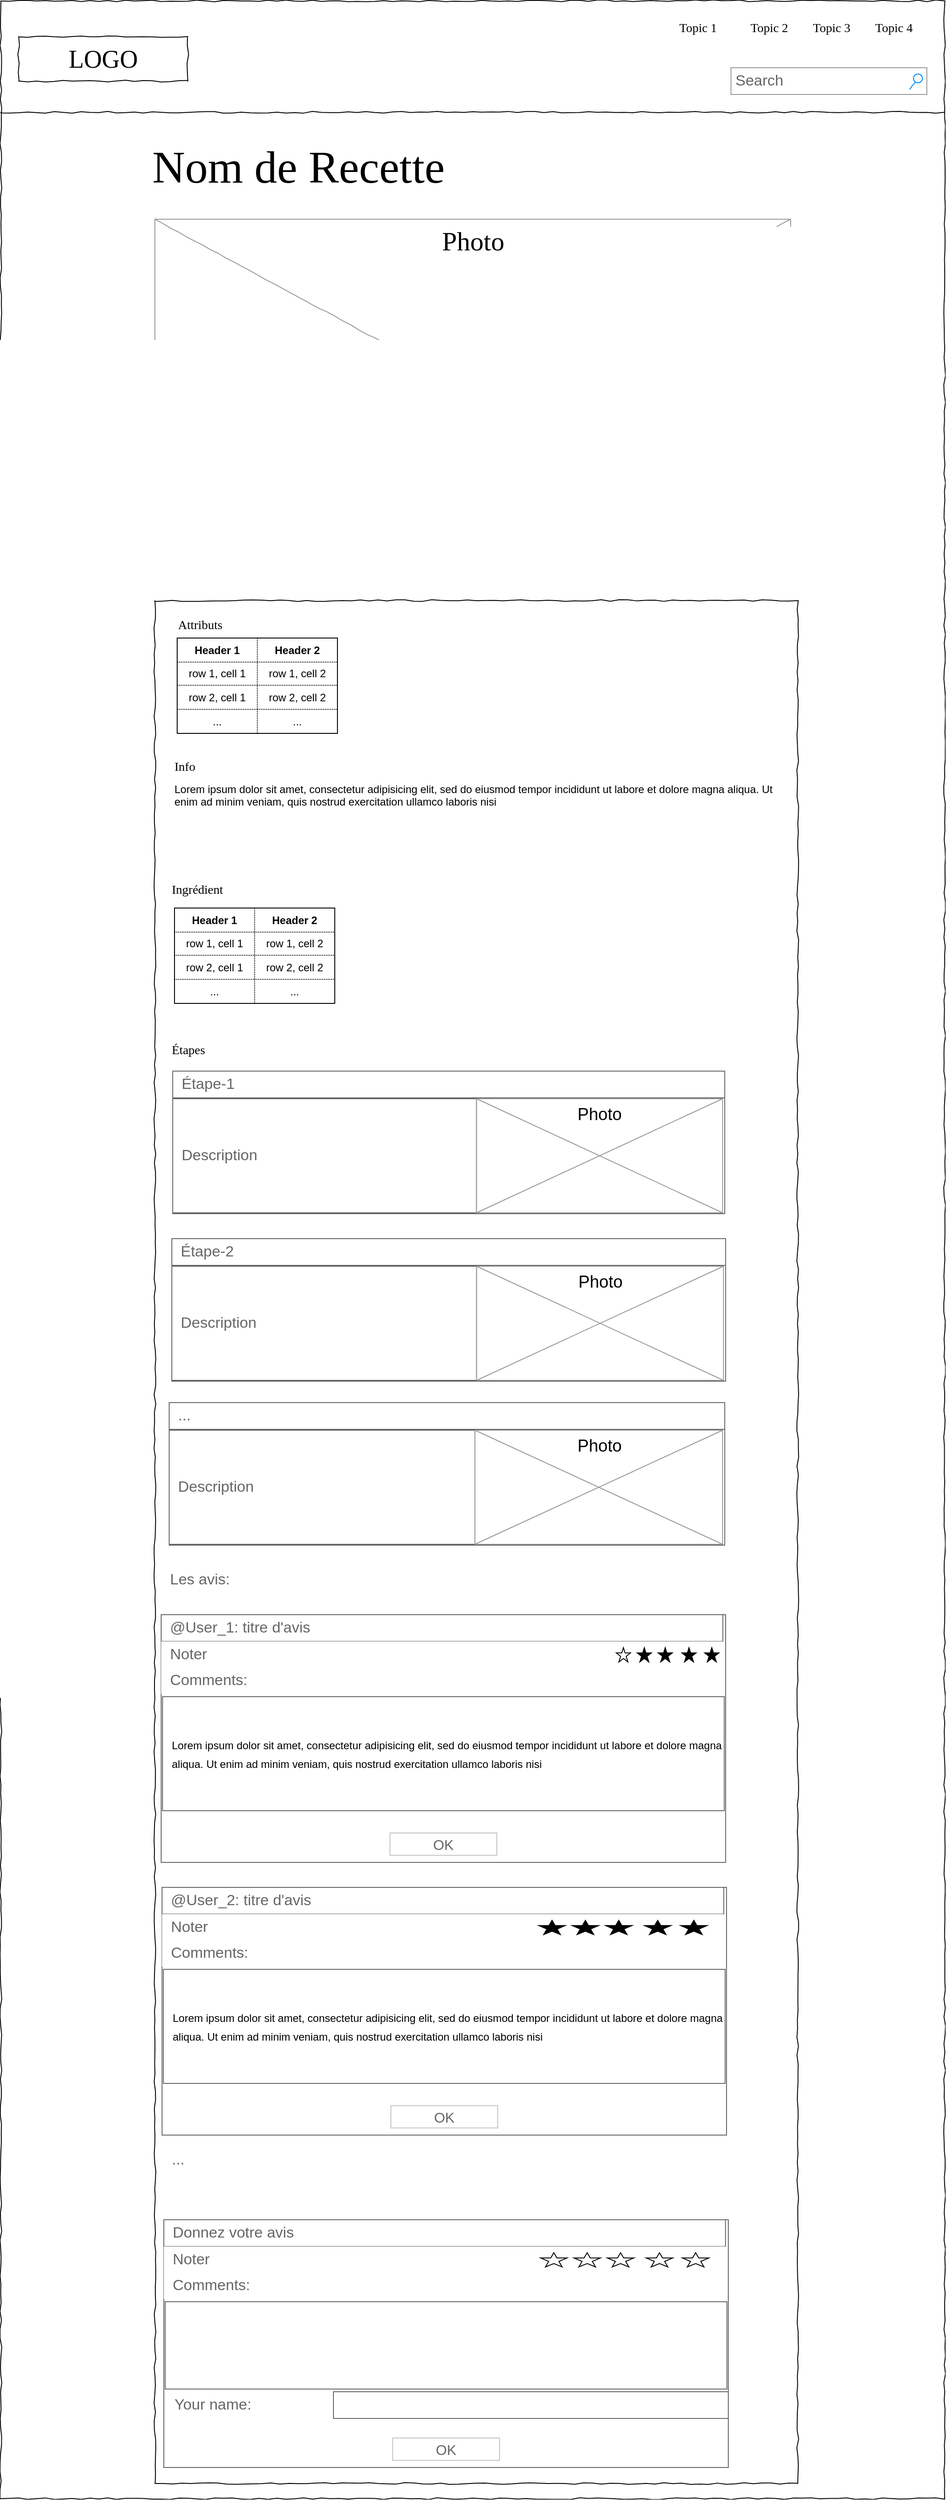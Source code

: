 <mxfile version="25.0.3">
  <diagram name="Page-1" id="03018318-947c-dd8e-b7a3-06fadd420f32">
    <mxGraphModel dx="984" dy="580" grid="0" gridSize="10" guides="1" tooltips="1" connect="1" arrows="1" fold="1" page="1" pageScale="1" pageWidth="1100" pageHeight="850" background="none" math="0" shadow="0">
      <root>
        <mxCell id="0" />
        <mxCell id="1" parent="0" />
        <mxCell id="677b7b8949515195-1" value="" style="whiteSpace=wrap;html=1;rounded=0;shadow=0;labelBackgroundColor=none;strokeColor=#000000;strokeWidth=1;fillColor=none;fontFamily=Verdana;fontSize=12;fontColor=#000000;align=center;comic=1;" parent="1" vertex="1">
          <mxGeometry x="20" y="20" width="1060" height="2803" as="geometry" />
        </mxCell>
        <mxCell id="677b7b8949515195-2" value="LOGO" style="whiteSpace=wrap;html=1;rounded=0;shadow=0;labelBackgroundColor=none;strokeWidth=1;fontFamily=Verdana;fontSize=28;align=center;comic=1;" parent="1" vertex="1">
          <mxGeometry x="40" y="60" width="190" height="50" as="geometry" />
        </mxCell>
        <mxCell id="677b7b8949515195-3" value="Search" style="strokeWidth=1;shadow=0;dashed=0;align=center;html=1;shape=mxgraph.mockup.forms.searchBox;strokeColor=#999999;mainText=;strokeColor2=#008cff;fontColor=#666666;fontSize=17;align=left;spacingLeft=3;rounded=0;labelBackgroundColor=none;comic=1;" parent="1" vertex="1">
          <mxGeometry x="840" y="95" width="220" height="30" as="geometry" />
        </mxCell>
        <mxCell id="677b7b8949515195-4" value="Topic 1" style="text;html=1;points=[];align=left;verticalAlign=top;spacingTop=-4;fontSize=14;fontFamily=Verdana" parent="1" vertex="1">
          <mxGeometry x="780" y="40" width="60" height="20" as="geometry" />
        </mxCell>
        <mxCell id="677b7b8949515195-5" value="Topic 2" style="text;html=1;points=[];align=left;verticalAlign=top;spacingTop=-4;fontSize=14;fontFamily=Verdana" parent="1" vertex="1">
          <mxGeometry x="860" y="40" width="60" height="20" as="geometry" />
        </mxCell>
        <mxCell id="677b7b8949515195-6" value="Topic 3" style="text;html=1;points=[];align=left;verticalAlign=top;spacingTop=-4;fontSize=14;fontFamily=Verdana" parent="1" vertex="1">
          <mxGeometry x="930" y="40" width="60" height="20" as="geometry" />
        </mxCell>
        <mxCell id="677b7b8949515195-7" value="Topic 4" style="text;html=1;points=[];align=left;verticalAlign=top;spacingTop=-4;fontSize=14;fontFamily=Verdana" parent="1" vertex="1">
          <mxGeometry x="1000" y="40" width="60" height="20" as="geometry" />
        </mxCell>
        <mxCell id="677b7b8949515195-9" value="" style="line;strokeWidth=1;html=1;rounded=0;shadow=0;labelBackgroundColor=none;fillColor=none;fontFamily=Verdana;fontSize=14;fontColor=#000000;align=center;comic=1;" parent="1" vertex="1">
          <mxGeometry x="20" y="140" width="1060" height="10" as="geometry" />
        </mxCell>
        <mxCell id="677b7b8949515195-16" value="&lt;font style=&quot;font-size: 30px;&quot;&gt;Photo&lt;/font&gt;" style="verticalLabelPosition=middle;shadow=0;dashed=0;align=center;html=1;verticalAlign=top;strokeWidth=1;shape=mxgraph.mockup.graphics.simpleIcon;strokeColor=#999999;rounded=0;labelBackgroundColor=none;fontFamily=Verdana;fontSize=14;fontColor=#000000;comic=1;labelPosition=center;" parent="1" vertex="1">
          <mxGeometry x="193" y="265" width="714" height="386" as="geometry" />
        </mxCell>
        <mxCell id="677b7b8949515195-25" value="" style="whiteSpace=wrap;html=1;rounded=0;shadow=0;labelBackgroundColor=none;strokeWidth=1;fillColor=none;fontFamily=Verdana;fontSize=12;align=center;comic=1;" parent="1" vertex="1">
          <mxGeometry x="193" y="693" width="722" height="2113" as="geometry" />
        </mxCell>
        <mxCell id="677b7b8949515195-35" value="&lt;font style=&quot;font-size: 51px;&quot;&gt;Nom de Recette&lt;/font&gt;" style="text;html=1;points=[];align=left;verticalAlign=top;spacingTop=-4;fontSize=14;fontFamily=Verdana" parent="1" vertex="1">
          <mxGeometry x="188" y="174" width="437" height="65" as="geometry" />
        </mxCell>
        <mxCell id="677b7b8949515195-44" value="Info" style="text;html=1;points=[];align=left;verticalAlign=top;spacingTop=-4;fontSize=14;fontFamily=Verdana" parent="1" vertex="1">
          <mxGeometry x="213" y="869" width="170" height="20" as="geometry" />
        </mxCell>
        <mxCell id="677b7b8949515195-49" value="Ingrédient" style="text;html=1;points=[];align=left;verticalAlign=top;spacingTop=-4;fontSize=14;fontFamily=Verdana" parent="1" vertex="1">
          <mxGeometry x="210" y="1007" width="170" height="20" as="geometry" />
        </mxCell>
        <mxCell id="ybjW3yUxhdg8aKXsPsMy-7" value="Lorem ipsum dolor sit amet, consectetur adipisicing elit, sed do eiusmod tempor incididunt ut labore et dolore magna aliqua. Ut enim ad minim veniam, quis nostrud exercitation ullamco laboris nisi" style="text;spacingTop=-5;whiteSpace=wrap;html=1;align=left;fontSize=12;fontFamily=Helvetica;fillColor=none;strokeColor=none;" vertex="1" parent="1">
          <mxGeometry x="213" y="896" width="678" height="78" as="geometry" />
        </mxCell>
        <mxCell id="ybjW3yUxhdg8aKXsPsMy-8" value="" style="shape=table;html=1;whiteSpace=wrap;startSize=0;container=1;collapsible=0;childLayout=tableLayout;strokeWidth=1;labelBorderColor=none;dashed=1;dashPattern=1 1;" vertex="1" parent="1">
          <mxGeometry x="215" y="1038" width="180" height="107" as="geometry" />
        </mxCell>
        <mxCell id="ybjW3yUxhdg8aKXsPsMy-9" value="" style="shape=tableRow;horizontal=0;startSize=0;swimlaneHead=0;swimlaneBody=0;top=0;left=0;bottom=0;right=0;collapsible=0;dropTarget=0;fillColor=none;points=[[0,0.5],[1,0.5]];portConstraint=eastwest;" vertex="1" parent="ybjW3yUxhdg8aKXsPsMy-8">
          <mxGeometry width="180" height="27" as="geometry" />
        </mxCell>
        <mxCell id="ybjW3yUxhdg8aKXsPsMy-10" value="Header 1" style="shape=partialRectangle;html=1;whiteSpace=wrap;connectable=0;fillColor=none;top=0;left=0;bottom=0;right=0;overflow=hidden;fontStyle=1" vertex="1" parent="ybjW3yUxhdg8aKXsPsMy-9">
          <mxGeometry width="90" height="27" as="geometry">
            <mxRectangle width="90" height="27" as="alternateBounds" />
          </mxGeometry>
        </mxCell>
        <mxCell id="ybjW3yUxhdg8aKXsPsMy-11" value="Header 2" style="shape=partialRectangle;html=1;whiteSpace=wrap;connectable=0;fillColor=none;top=0;left=0;bottom=0;right=0;overflow=hidden;fontStyle=1" vertex="1" parent="ybjW3yUxhdg8aKXsPsMy-9">
          <mxGeometry x="90" width="90" height="27" as="geometry">
            <mxRectangle width="90" height="27" as="alternateBounds" />
          </mxGeometry>
        </mxCell>
        <mxCell id="ybjW3yUxhdg8aKXsPsMy-12" value="" style="shape=tableRow;horizontal=0;startSize=0;swimlaneHead=0;swimlaneBody=0;top=0;left=0;bottom=0;right=0;collapsible=0;dropTarget=0;fillColor=none;points=[[0,0.5],[1,0.5]];portConstraint=eastwest;" vertex="1" parent="ybjW3yUxhdg8aKXsPsMy-8">
          <mxGeometry y="27" width="180" height="26" as="geometry" />
        </mxCell>
        <mxCell id="ybjW3yUxhdg8aKXsPsMy-13" value="row 1, cell 1" style="shape=partialRectangle;html=1;whiteSpace=wrap;connectable=0;fillColor=none;top=0;left=0;bottom=0;right=0;overflow=hidden;" vertex="1" parent="ybjW3yUxhdg8aKXsPsMy-12">
          <mxGeometry width="90" height="26" as="geometry">
            <mxRectangle width="90" height="26" as="alternateBounds" />
          </mxGeometry>
        </mxCell>
        <mxCell id="ybjW3yUxhdg8aKXsPsMy-14" value="row 1, cell 2" style="shape=partialRectangle;html=1;whiteSpace=wrap;connectable=0;fillColor=none;top=0;left=0;bottom=0;right=0;overflow=hidden;" vertex="1" parent="ybjW3yUxhdg8aKXsPsMy-12">
          <mxGeometry x="90" width="90" height="26" as="geometry">
            <mxRectangle width="90" height="26" as="alternateBounds" />
          </mxGeometry>
        </mxCell>
        <mxCell id="ybjW3yUxhdg8aKXsPsMy-15" value="" style="shape=tableRow;horizontal=0;startSize=0;swimlaneHead=0;swimlaneBody=0;top=0;left=0;bottom=0;right=0;collapsible=0;dropTarget=0;fillColor=none;points=[[0,0.5],[1,0.5]];portConstraint=eastwest;" vertex="1" parent="ybjW3yUxhdg8aKXsPsMy-8">
          <mxGeometry y="53" width="180" height="27" as="geometry" />
        </mxCell>
        <mxCell id="ybjW3yUxhdg8aKXsPsMy-16" value="row 2, cell 1" style="shape=partialRectangle;html=1;whiteSpace=wrap;connectable=0;fillColor=none;top=0;left=0;bottom=0;right=0;overflow=hidden;" vertex="1" parent="ybjW3yUxhdg8aKXsPsMy-15">
          <mxGeometry width="90" height="27" as="geometry">
            <mxRectangle width="90" height="27" as="alternateBounds" />
          </mxGeometry>
        </mxCell>
        <mxCell id="ybjW3yUxhdg8aKXsPsMy-17" value="row 2, cell 2" style="shape=partialRectangle;html=1;whiteSpace=wrap;connectable=0;fillColor=none;top=0;left=0;bottom=0;right=0;overflow=hidden;" vertex="1" parent="ybjW3yUxhdg8aKXsPsMy-15">
          <mxGeometry x="90" width="90" height="27" as="geometry">
            <mxRectangle width="90" height="27" as="alternateBounds" />
          </mxGeometry>
        </mxCell>
        <mxCell id="ybjW3yUxhdg8aKXsPsMy-18" style="shape=tableRow;horizontal=0;startSize=0;swimlaneHead=0;swimlaneBody=0;top=0;left=0;bottom=0;right=0;collapsible=0;dropTarget=0;fillColor=none;points=[[0,0.5],[1,0.5]];portConstraint=eastwest;" vertex="1" parent="ybjW3yUxhdg8aKXsPsMy-8">
          <mxGeometry y="80" width="180" height="27" as="geometry" />
        </mxCell>
        <mxCell id="ybjW3yUxhdg8aKXsPsMy-19" value="..." style="shape=partialRectangle;html=1;whiteSpace=wrap;connectable=0;fillColor=none;top=0;left=0;bottom=0;right=0;overflow=hidden;" vertex="1" parent="ybjW3yUxhdg8aKXsPsMy-18">
          <mxGeometry width="90" height="27" as="geometry">
            <mxRectangle width="90" height="27" as="alternateBounds" />
          </mxGeometry>
        </mxCell>
        <mxCell id="ybjW3yUxhdg8aKXsPsMy-20" value="..." style="shape=partialRectangle;html=1;whiteSpace=wrap;connectable=0;fillColor=none;top=0;left=0;bottom=0;right=0;overflow=hidden;" vertex="1" parent="ybjW3yUxhdg8aKXsPsMy-18">
          <mxGeometry x="90" width="90" height="27" as="geometry">
            <mxRectangle width="90" height="27" as="alternateBounds" />
          </mxGeometry>
        </mxCell>
        <mxCell id="ybjW3yUxhdg8aKXsPsMy-21" value="Attributs" style="text;html=1;points=[];align=left;verticalAlign=top;spacingTop=-4;fontSize=14;fontFamily=Verdana" vertex="1" parent="1">
          <mxGeometry x="217" y="710" width="170" height="20" as="geometry" />
        </mxCell>
        <mxCell id="ybjW3yUxhdg8aKXsPsMy-22" value="" style="shape=table;html=1;whiteSpace=wrap;startSize=0;container=1;collapsible=0;childLayout=tableLayout;strokeWidth=1;labelBorderColor=none;dashed=1;dashPattern=1 1;" vertex="1" parent="1">
          <mxGeometry x="218" y="735" width="180" height="107" as="geometry" />
        </mxCell>
        <mxCell id="ybjW3yUxhdg8aKXsPsMy-23" value="" style="shape=tableRow;horizontal=0;startSize=0;swimlaneHead=0;swimlaneBody=0;top=0;left=0;bottom=0;right=0;collapsible=0;dropTarget=0;fillColor=none;points=[[0,0.5],[1,0.5]];portConstraint=eastwest;" vertex="1" parent="ybjW3yUxhdg8aKXsPsMy-22">
          <mxGeometry width="180" height="27" as="geometry" />
        </mxCell>
        <mxCell id="ybjW3yUxhdg8aKXsPsMy-24" value="Header 1" style="shape=partialRectangle;html=1;whiteSpace=wrap;connectable=0;fillColor=none;top=0;left=0;bottom=0;right=0;overflow=hidden;fontStyle=1" vertex="1" parent="ybjW3yUxhdg8aKXsPsMy-23">
          <mxGeometry width="90" height="27" as="geometry">
            <mxRectangle width="90" height="27" as="alternateBounds" />
          </mxGeometry>
        </mxCell>
        <mxCell id="ybjW3yUxhdg8aKXsPsMy-25" value="Header 2" style="shape=partialRectangle;html=1;whiteSpace=wrap;connectable=0;fillColor=none;top=0;left=0;bottom=0;right=0;overflow=hidden;fontStyle=1" vertex="1" parent="ybjW3yUxhdg8aKXsPsMy-23">
          <mxGeometry x="90" width="90" height="27" as="geometry">
            <mxRectangle width="90" height="27" as="alternateBounds" />
          </mxGeometry>
        </mxCell>
        <mxCell id="ybjW3yUxhdg8aKXsPsMy-26" value="" style="shape=tableRow;horizontal=0;startSize=0;swimlaneHead=0;swimlaneBody=0;top=0;left=0;bottom=0;right=0;collapsible=0;dropTarget=0;fillColor=none;points=[[0,0.5],[1,0.5]];portConstraint=eastwest;" vertex="1" parent="ybjW3yUxhdg8aKXsPsMy-22">
          <mxGeometry y="27" width="180" height="26" as="geometry" />
        </mxCell>
        <mxCell id="ybjW3yUxhdg8aKXsPsMy-27" value="row 1, cell 1" style="shape=partialRectangle;html=1;whiteSpace=wrap;connectable=0;fillColor=none;top=0;left=0;bottom=0;right=0;overflow=hidden;" vertex="1" parent="ybjW3yUxhdg8aKXsPsMy-26">
          <mxGeometry width="90" height="26" as="geometry">
            <mxRectangle width="90" height="26" as="alternateBounds" />
          </mxGeometry>
        </mxCell>
        <mxCell id="ybjW3yUxhdg8aKXsPsMy-28" value="row 1, cell 2" style="shape=partialRectangle;html=1;whiteSpace=wrap;connectable=0;fillColor=none;top=0;left=0;bottom=0;right=0;overflow=hidden;" vertex="1" parent="ybjW3yUxhdg8aKXsPsMy-26">
          <mxGeometry x="90" width="90" height="26" as="geometry">
            <mxRectangle width="90" height="26" as="alternateBounds" />
          </mxGeometry>
        </mxCell>
        <mxCell id="ybjW3yUxhdg8aKXsPsMy-29" value="" style="shape=tableRow;horizontal=0;startSize=0;swimlaneHead=0;swimlaneBody=0;top=0;left=0;bottom=0;right=0;collapsible=0;dropTarget=0;fillColor=none;points=[[0,0.5],[1,0.5]];portConstraint=eastwest;" vertex="1" parent="ybjW3yUxhdg8aKXsPsMy-22">
          <mxGeometry y="53" width="180" height="27" as="geometry" />
        </mxCell>
        <mxCell id="ybjW3yUxhdg8aKXsPsMy-30" value="row 2, cell 1" style="shape=partialRectangle;html=1;whiteSpace=wrap;connectable=0;fillColor=none;top=0;left=0;bottom=0;right=0;overflow=hidden;" vertex="1" parent="ybjW3yUxhdg8aKXsPsMy-29">
          <mxGeometry width="90" height="27" as="geometry">
            <mxRectangle width="90" height="27" as="alternateBounds" />
          </mxGeometry>
        </mxCell>
        <mxCell id="ybjW3yUxhdg8aKXsPsMy-31" value="row 2, cell 2" style="shape=partialRectangle;html=1;whiteSpace=wrap;connectable=0;fillColor=none;top=0;left=0;bottom=0;right=0;overflow=hidden;" vertex="1" parent="ybjW3yUxhdg8aKXsPsMy-29">
          <mxGeometry x="90" width="90" height="27" as="geometry">
            <mxRectangle width="90" height="27" as="alternateBounds" />
          </mxGeometry>
        </mxCell>
        <mxCell id="ybjW3yUxhdg8aKXsPsMy-32" style="shape=tableRow;horizontal=0;startSize=0;swimlaneHead=0;swimlaneBody=0;top=0;left=0;bottom=0;right=0;collapsible=0;dropTarget=0;fillColor=none;points=[[0,0.5],[1,0.5]];portConstraint=eastwest;" vertex="1" parent="ybjW3yUxhdg8aKXsPsMy-22">
          <mxGeometry y="80" width="180" height="27" as="geometry" />
        </mxCell>
        <mxCell id="ybjW3yUxhdg8aKXsPsMy-33" value="..." style="shape=partialRectangle;html=1;whiteSpace=wrap;connectable=0;fillColor=none;top=0;left=0;bottom=0;right=0;overflow=hidden;" vertex="1" parent="ybjW3yUxhdg8aKXsPsMy-32">
          <mxGeometry width="90" height="27" as="geometry">
            <mxRectangle width="90" height="27" as="alternateBounds" />
          </mxGeometry>
        </mxCell>
        <mxCell id="ybjW3yUxhdg8aKXsPsMy-34" value="..." style="shape=partialRectangle;html=1;whiteSpace=wrap;connectable=0;fillColor=none;top=0;left=0;bottom=0;right=0;overflow=hidden;" vertex="1" parent="ybjW3yUxhdg8aKXsPsMy-32">
          <mxGeometry x="90" width="90" height="27" as="geometry">
            <mxRectangle width="90" height="27" as="alternateBounds" />
          </mxGeometry>
        </mxCell>
        <mxCell id="ybjW3yUxhdg8aKXsPsMy-35" value="Étapes" style="text;html=1;points=[];align=left;verticalAlign=top;spacingTop=-4;fontSize=14;fontFamily=Verdana" vertex="1" parent="1">
          <mxGeometry x="210" y="1187" width="170" height="20" as="geometry" />
        </mxCell>
        <mxCell id="ybjW3yUxhdg8aKXsPsMy-36" value="" style="strokeWidth=1;shadow=0;dashed=0;align=center;html=1;shape=mxgraph.mockup.containers.rrect;rSize=0;strokeColor=#666666;fontColor=#666666;fontSize=17;verticalAlign=top;whiteSpace=wrap;fillColor=#ffffff;spacingTop=32;" vertex="1" parent="1">
          <mxGeometry x="213" y="1221" width="620" height="160" as="geometry" />
        </mxCell>
        <mxCell id="ybjW3yUxhdg8aKXsPsMy-37" value="Étape-1" style="strokeWidth=1;shadow=0;dashed=0;align=center;html=1;shape=mxgraph.mockup.containers.rrect;rSize=0;fontSize=17;fontColor=#666666;strokeColor=#666666;align=left;spacingLeft=8;fillColor=#ffffff;resizeWidth=1;whiteSpace=wrap;" vertex="1" parent="ybjW3yUxhdg8aKXsPsMy-36">
          <mxGeometry width="620" height="30" relative="1" as="geometry" />
        </mxCell>
        <mxCell id="ybjW3yUxhdg8aKXsPsMy-40" value="&lt;span style=&quot;text-align: center;&quot;&gt;Description&lt;/span&gt;" style="strokeWidth=1;shadow=0;dashed=0;align=center;html=1;shape=mxgraph.mockup.containers.rrect;rSize=0;fontSize=17;fontColor=#666666;strokeColor=#666666;align=left;spacingLeft=8;fillColor=#ffffff;resizeWidth=1;whiteSpace=wrap;" vertex="1" parent="ybjW3yUxhdg8aKXsPsMy-36">
          <mxGeometry y="31" width="341.24" height="128" as="geometry" />
        </mxCell>
        <mxCell id="ybjW3yUxhdg8aKXsPsMy-42" value="Photo" style="verticalLabelPosition=middle;shadow=0;dashed=0;align=center;html=1;verticalAlign=top;strokeWidth=1;shape=mxgraph.mockup.graphics.simpleIcon;strokeColor=#999999;labelPosition=center;fontSize=19;" vertex="1" parent="ybjW3yUxhdg8aKXsPsMy-36">
          <mxGeometry x="341.24" y="31" width="276.357" height="128" as="geometry" />
        </mxCell>
        <mxCell id="ybjW3yUxhdg8aKXsPsMy-43" value="" style="strokeWidth=1;shadow=0;dashed=0;align=center;html=1;shape=mxgraph.mockup.containers.rrect;rSize=0;strokeColor=#666666;fontColor=#666666;fontSize=17;verticalAlign=top;whiteSpace=wrap;fillColor=#ffffff;spacingTop=32;" vertex="1" parent="1">
          <mxGeometry x="212" y="1409" width="622" height="160" as="geometry" />
        </mxCell>
        <mxCell id="ybjW3yUxhdg8aKXsPsMy-44" value="Étape-2" style="strokeWidth=1;shadow=0;dashed=0;align=center;html=1;shape=mxgraph.mockup.containers.rrect;rSize=0;fontSize=17;fontColor=#666666;strokeColor=#666666;align=left;spacingLeft=8;fillColor=#ffffff;resizeWidth=1;whiteSpace=wrap;" vertex="1" parent="ybjW3yUxhdg8aKXsPsMy-43">
          <mxGeometry width="622" height="30" relative="1" as="geometry" />
        </mxCell>
        <mxCell id="ybjW3yUxhdg8aKXsPsMy-45" value="&lt;span style=&quot;text-align: center;&quot;&gt;Description&lt;/span&gt;" style="strokeWidth=1;shadow=0;dashed=0;align=center;html=1;shape=mxgraph.mockup.containers.rrect;rSize=0;fontSize=17;fontColor=#666666;strokeColor=#666666;align=left;spacingLeft=8;fillColor=#ffffff;resizeWidth=1;whiteSpace=wrap;" vertex="1" parent="ybjW3yUxhdg8aKXsPsMy-43">
          <mxGeometry y="31" width="342.341" height="128" as="geometry" />
        </mxCell>
        <mxCell id="ybjW3yUxhdg8aKXsPsMy-46" value="Photo" style="verticalLabelPosition=middle;shadow=0;dashed=0;align=center;html=1;verticalAlign=top;strokeWidth=1;shape=mxgraph.mockup.graphics.simpleIcon;strokeColor=#999999;labelPosition=center;fontSize=19;" vertex="1" parent="ybjW3yUxhdg8aKXsPsMy-43">
          <mxGeometry x="342.341" y="31" width="277.248" height="128" as="geometry" />
        </mxCell>
        <mxCell id="ybjW3yUxhdg8aKXsPsMy-47" value="" style="strokeWidth=1;shadow=0;dashed=0;align=center;html=1;shape=mxgraph.mockup.containers.rrect;rSize=0;strokeColor=#666666;fontColor=#666666;fontSize=17;verticalAlign=top;whiteSpace=wrap;fillColor=#ffffff;spacingTop=32;" vertex="1" parent="1">
          <mxGeometry x="209" y="1593" width="624" height="160" as="geometry" />
        </mxCell>
        <mxCell id="ybjW3yUxhdg8aKXsPsMy-48" value="..." style="strokeWidth=1;shadow=0;dashed=0;align=center;html=1;shape=mxgraph.mockup.containers.rrect;rSize=0;fontSize=17;fontColor=#666666;strokeColor=#666666;align=left;spacingLeft=8;fillColor=#ffffff;resizeWidth=1;whiteSpace=wrap;" vertex="1" parent="ybjW3yUxhdg8aKXsPsMy-47">
          <mxGeometry width="624" height="30" relative="1" as="geometry" />
        </mxCell>
        <mxCell id="ybjW3yUxhdg8aKXsPsMy-49" value="&lt;span style=&quot;text-align: center;&quot;&gt;Description&lt;/span&gt;" style="strokeWidth=1;shadow=0;dashed=0;align=center;html=1;shape=mxgraph.mockup.containers.rrect;rSize=0;fontSize=17;fontColor=#666666;strokeColor=#666666;align=left;spacingLeft=8;fillColor=#ffffff;resizeWidth=1;whiteSpace=wrap;" vertex="1" parent="ybjW3yUxhdg8aKXsPsMy-47">
          <mxGeometry y="31" width="343.442" height="128" as="geometry" />
        </mxCell>
        <mxCell id="ybjW3yUxhdg8aKXsPsMy-50" value="Photo" style="verticalLabelPosition=middle;shadow=0;dashed=0;align=center;html=1;verticalAlign=top;strokeWidth=1;shape=mxgraph.mockup.graphics.simpleIcon;strokeColor=#999999;labelPosition=center;fontSize=19;" vertex="1" parent="ybjW3yUxhdg8aKXsPsMy-47">
          <mxGeometry x="343.442" y="31" width="278.14" height="128" as="geometry" />
        </mxCell>
        <mxCell id="ybjW3yUxhdg8aKXsPsMy-51" value="" style="strokeWidth=1;shadow=0;dashed=0;align=center;html=1;shape=mxgraph.mockup.containers.rrect;rSize=0;strokeColor=#666666;fontColor=#666666;fontSize=17;verticalAlign=top;whiteSpace=wrap;fillColor=#ffffff;spacingTop=32;" vertex="1" parent="1">
          <mxGeometry x="203" y="2510" width="634" height="278" as="geometry" />
        </mxCell>
        <mxCell id="ybjW3yUxhdg8aKXsPsMy-52" value="Donnez votre avis" style="strokeWidth=1;shadow=0;dashed=0;align=center;html=1;shape=mxgraph.mockup.containers.rrect;rSize=0;fontSize=17;fontColor=#666666;strokeColor=#666666;align=left;spacingLeft=8;fillColor=#ffffff;resizeWidth=1;whiteSpace=wrap;" vertex="1" parent="ybjW3yUxhdg8aKXsPsMy-51">
          <mxGeometry width="630.877" height="30" relative="1" as="geometry" />
        </mxCell>
        <mxCell id="ybjW3yUxhdg8aKXsPsMy-54" value="OK" style="strokeWidth=1;shadow=0;dashed=0;align=center;html=1;shape=mxgraph.mockup.containers.rrect;rSize=0;fontSize=16;fontColor=#666666;strokeColor=#c4c4c4;resizable=0;whiteSpace=wrap;fillColor=#ffffff;" vertex="1" parent="ybjW3yUxhdg8aKXsPsMy-51">
          <mxGeometry x="0.5" y="1" width="120" height="25" relative="1" as="geometry">
            <mxPoint x="-60" y="-33" as="offset" />
          </mxGeometry>
        </mxCell>
        <mxCell id="ybjW3yUxhdg8aKXsPsMy-55" value="Noter" style="strokeWidth=1;shadow=0;dashed=0;align=center;html=1;shape=mxgraph.mockup.containers.rrect;rSize=0;fontSize=17;fontColor=#666666;strokeColor=none;align=left;spacingLeft=8;fillColor=#ffffff;resizeWidth=1;whiteSpace=wrap;" vertex="1" parent="ybjW3yUxhdg8aKXsPsMy-51">
          <mxGeometry y="30" width="630.877" height="30" as="geometry" />
        </mxCell>
        <mxCell id="ybjW3yUxhdg8aKXsPsMy-57" value="" style="verticalLabelPosition=bottom;verticalAlign=top;html=1;shape=mxgraph.basic.star" vertex="1" parent="ybjW3yUxhdg8aKXsPsMy-51">
          <mxGeometry x="423.187" y="37" width="29.67" height="16" as="geometry" />
        </mxCell>
        <mxCell id="ybjW3yUxhdg8aKXsPsMy-61" value="" style="verticalLabelPosition=bottom;verticalAlign=top;html=1;shape=mxgraph.basic.star;fillColor=#FFFFFF;" vertex="1" parent="ybjW3yUxhdg8aKXsPsMy-51">
          <mxGeometry x="582.468" y="37" width="29.67" height="16" as="geometry" />
        </mxCell>
        <mxCell id="ybjW3yUxhdg8aKXsPsMy-60" value="" style="verticalLabelPosition=bottom;verticalAlign=top;html=1;shape=mxgraph.basic.star;fillColor=#FFFFFF;" vertex="1" parent="ybjW3yUxhdg8aKXsPsMy-51">
          <mxGeometry x="541.867" y="37" width="29.67" height="16" as="geometry" />
        </mxCell>
        <mxCell id="ybjW3yUxhdg8aKXsPsMy-59" value="" style="verticalLabelPosition=bottom;verticalAlign=top;html=1;shape=mxgraph.basic.star;fillColor=#FFFFFF;" vertex="1" parent="ybjW3yUxhdg8aKXsPsMy-51">
          <mxGeometry x="498.143" y="37" width="29.67" height="16" as="geometry" />
        </mxCell>
        <mxCell id="ybjW3yUxhdg8aKXsPsMy-58" value="" style="verticalLabelPosition=bottom;verticalAlign=top;html=1;shape=mxgraph.basic.star;fillColor=#FFFFFF;" vertex="1" parent="ybjW3yUxhdg8aKXsPsMy-51">
          <mxGeometry x="460.665" y="37" width="29.67" height="16" as="geometry" />
        </mxCell>
        <mxCell id="ybjW3yUxhdg8aKXsPsMy-63" value="Comments:" style="strokeWidth=1;shadow=0;dashed=0;align=center;html=1;shape=mxgraph.mockup.containers.rrect;rSize=0;fontSize=17;fontColor=#666666;strokeColor=none;align=left;spacingLeft=8;fillColor=#ffffff;resizeWidth=1;whiteSpace=wrap;" vertex="1" parent="ybjW3yUxhdg8aKXsPsMy-51">
          <mxGeometry y="59" width="630.877" height="30" as="geometry" />
        </mxCell>
        <mxCell id="ybjW3yUxhdg8aKXsPsMy-64" value="" style="strokeWidth=1;shadow=0;dashed=0;align=center;html=1;shape=mxgraph.mockup.containers.rrect;rSize=0;fontSize=17;fontColor=#666666;strokeColor=#666666;align=left;spacingLeft=8;fillColor=#ffffff;resizeWidth=1;whiteSpace=wrap;" vertex="1" parent="ybjW3yUxhdg8aKXsPsMy-51">
          <mxGeometry x="1.562" y="92" width="630.877" height="98" as="geometry" />
        </mxCell>
        <mxCell id="ybjW3yUxhdg8aKXsPsMy-90" value="Your name:" style="strokeWidth=1;shadow=0;dashed=0;align=center;html=1;shape=mxgraph.mockup.containers.rrect;rSize=0;fontSize=17;fontColor=#666666;strokeColor=none;align=left;spacingLeft=8;fillColor=#ffffff;resizeWidth=1;whiteSpace=wrap;" vertex="1" parent="ybjW3yUxhdg8aKXsPsMy-51">
          <mxGeometry x="1.562" y="193" width="162.404" height="30" as="geometry" />
        </mxCell>
        <mxCell id="ybjW3yUxhdg8aKXsPsMy-91" value="" style="strokeWidth=1;shadow=0;dashed=0;align=center;html=1;shape=mxgraph.mockup.containers.rrect;rSize=0;fontSize=17;fontColor=#666666;strokeColor=#666666;align=left;spacingLeft=8;fillColor=#ffffff;resizeWidth=1;whiteSpace=wrap;" vertex="1" parent="ybjW3yUxhdg8aKXsPsMy-51">
          <mxGeometry x="190.512" y="193" width="443.488" height="30" as="geometry" />
        </mxCell>
        <mxCell id="ybjW3yUxhdg8aKXsPsMy-65" value="" style="strokeWidth=1;shadow=0;dashed=0;align=center;html=1;shape=mxgraph.mockup.containers.rrect;rSize=0;strokeColor=#666666;fontColor=#666666;fontSize=17;verticalAlign=top;whiteSpace=wrap;fillColor=#ffffff;spacingTop=32;" vertex="1" parent="1">
          <mxGeometry x="200" y="1831" width="634" height="278" as="geometry" />
        </mxCell>
        <mxCell id="ybjW3yUxhdg8aKXsPsMy-66" value="@User_1: titre d&#39;avis" style="strokeWidth=1;shadow=0;dashed=0;align=center;html=1;shape=mxgraph.mockup.containers.rrect;rSize=0;fontSize=17;fontColor=#666666;strokeColor=#666666;align=left;spacingLeft=8;fillColor=#ffffff;resizeWidth=1;whiteSpace=wrap;" vertex="1" parent="ybjW3yUxhdg8aKXsPsMy-65">
          <mxGeometry width="630.877" height="30" relative="1" as="geometry" />
        </mxCell>
        <mxCell id="ybjW3yUxhdg8aKXsPsMy-67" value="OK" style="strokeWidth=1;shadow=0;dashed=0;align=center;html=1;shape=mxgraph.mockup.containers.rrect;rSize=0;fontSize=16;fontColor=#666666;strokeColor=#c4c4c4;resizable=0;whiteSpace=wrap;fillColor=#ffffff;" vertex="1" parent="ybjW3yUxhdg8aKXsPsMy-65">
          <mxGeometry x="0.5" y="1" width="120" height="25" relative="1" as="geometry">
            <mxPoint x="-60" y="-33" as="offset" />
          </mxGeometry>
        </mxCell>
        <mxCell id="ybjW3yUxhdg8aKXsPsMy-68" value="Noter" style="strokeWidth=1;shadow=0;dashed=0;align=center;html=1;shape=mxgraph.mockup.containers.rrect;rSize=0;fontSize=17;fontColor=#666666;strokeColor=none;align=left;spacingLeft=8;fillColor=#ffffff;resizeWidth=1;whiteSpace=wrap;" vertex="1" parent="ybjW3yUxhdg8aKXsPsMy-65">
          <mxGeometry y="30" width="630.877" height="30" as="geometry" />
        </mxCell>
        <mxCell id="ybjW3yUxhdg8aKXsPsMy-69" value="" style="verticalLabelPosition=bottom;verticalAlign=top;html=1;shape=mxgraph.basic.star" vertex="1" parent="ybjW3yUxhdg8aKXsPsMy-65">
          <mxGeometry x="511.187" y="37" width="16" height="16" as="geometry" />
        </mxCell>
        <mxCell id="ybjW3yUxhdg8aKXsPsMy-70" value="" style="verticalLabelPosition=bottom;verticalAlign=top;html=1;shape=mxgraph.basic.star;fillColor=#000000;" vertex="1" parent="ybjW3yUxhdg8aKXsPsMy-65">
          <mxGeometry x="610.468" y="37" width="16" height="16" as="geometry" />
        </mxCell>
        <mxCell id="ybjW3yUxhdg8aKXsPsMy-71" value="" style="verticalLabelPosition=bottom;verticalAlign=top;html=1;shape=mxgraph.basic.star;fillColor=#000000;" vertex="1" parent="ybjW3yUxhdg8aKXsPsMy-65">
          <mxGeometry x="584.867" y="37" width="16" height="16" as="geometry" />
        </mxCell>
        <mxCell id="ybjW3yUxhdg8aKXsPsMy-72" value="" style="verticalLabelPosition=bottom;verticalAlign=top;html=1;shape=mxgraph.basic.star;fillColor=#000000;" vertex="1" parent="ybjW3yUxhdg8aKXsPsMy-65">
          <mxGeometry x="558.143" y="37" width="16" height="16" as="geometry" />
        </mxCell>
        <mxCell id="ybjW3yUxhdg8aKXsPsMy-73" value="" style="verticalLabelPosition=bottom;verticalAlign=top;html=1;shape=mxgraph.basic.star;fillColor=#000000;" vertex="1" parent="ybjW3yUxhdg8aKXsPsMy-65">
          <mxGeometry x="534.665" y="37" width="16" height="16" as="geometry" />
        </mxCell>
        <mxCell id="ybjW3yUxhdg8aKXsPsMy-74" value="Comments:" style="strokeWidth=1;shadow=0;dashed=0;align=center;html=1;shape=mxgraph.mockup.containers.rrect;rSize=0;fontSize=17;fontColor=#666666;strokeColor=none;align=left;spacingLeft=8;fillColor=#ffffff;resizeWidth=1;whiteSpace=wrap;" vertex="1" parent="ybjW3yUxhdg8aKXsPsMy-65">
          <mxGeometry y="59" width="630.877" height="30" as="geometry" />
        </mxCell>
        <mxCell id="ybjW3yUxhdg8aKXsPsMy-75" value="&lt;span style=&quot;caret-color: rgb(0, 0, 0); color: rgb(0, 0, 0); font-size: 12px;&quot;&gt;Lorem ipsum dolor sit amet, consectetur adipisicing elit, sed do eiusmod tempor incididunt ut labore et dolore magna aliqua. Ut enim ad minim veniam, quis nostrud exercitation ullamco laboris nisi&lt;/span&gt;" style="strokeWidth=1;shadow=0;dashed=0;align=center;html=1;shape=mxgraph.mockup.containers.rrect;rSize=0;fontSize=17;fontColor=#666666;strokeColor=#666666;align=left;spacingLeft=8;fillColor=#ffffff;resizeWidth=1;whiteSpace=wrap;" vertex="1" parent="ybjW3yUxhdg8aKXsPsMy-65">
          <mxGeometry x="1.562" y="92" width="630.877" height="128" as="geometry" />
        </mxCell>
        <mxCell id="ybjW3yUxhdg8aKXsPsMy-76" value="Les avis:" style="strokeWidth=1;shadow=0;dashed=0;align=center;html=1;shape=mxgraph.mockup.containers.rrect;rSize=0;fontSize=17;fontColor=#666666;strokeColor=none;align=left;spacingLeft=8;fillColor=#ffffff;resizeWidth=1;whiteSpace=wrap;" vertex="1" parent="1">
          <mxGeometry x="200" y="1777" width="635" height="30" as="geometry" />
        </mxCell>
        <mxCell id="ybjW3yUxhdg8aKXsPsMy-77" value="" style="strokeWidth=1;shadow=0;dashed=0;align=center;html=1;shape=mxgraph.mockup.containers.rrect;rSize=0;strokeColor=#666666;fontColor=#666666;fontSize=17;verticalAlign=top;whiteSpace=wrap;fillColor=#ffffff;spacingTop=32;" vertex="1" parent="1">
          <mxGeometry x="201" y="2137" width="634" height="278" as="geometry" />
        </mxCell>
        <mxCell id="ybjW3yUxhdg8aKXsPsMy-78" value="@User_2: titre d&#39;avis" style="strokeWidth=1;shadow=0;dashed=0;align=center;html=1;shape=mxgraph.mockup.containers.rrect;rSize=0;fontSize=17;fontColor=#666666;strokeColor=#666666;align=left;spacingLeft=8;fillColor=#ffffff;resizeWidth=1;whiteSpace=wrap;" vertex="1" parent="ybjW3yUxhdg8aKXsPsMy-77">
          <mxGeometry width="630.877" height="30" relative="1" as="geometry" />
        </mxCell>
        <mxCell id="ybjW3yUxhdg8aKXsPsMy-79" value="OK" style="strokeWidth=1;shadow=0;dashed=0;align=center;html=1;shape=mxgraph.mockup.containers.rrect;rSize=0;fontSize=16;fontColor=#666666;strokeColor=#c4c4c4;resizable=0;whiteSpace=wrap;fillColor=#ffffff;" vertex="1" parent="ybjW3yUxhdg8aKXsPsMy-77">
          <mxGeometry x="0.5" y="1" width="120" height="25" relative="1" as="geometry">
            <mxPoint x="-60" y="-33" as="offset" />
          </mxGeometry>
        </mxCell>
        <mxCell id="ybjW3yUxhdg8aKXsPsMy-80" value="Noter" style="strokeWidth=1;shadow=0;dashed=0;align=center;html=1;shape=mxgraph.mockup.containers.rrect;rSize=0;fontSize=17;fontColor=#666666;strokeColor=none;align=left;spacingLeft=8;fillColor=#ffffff;resizeWidth=1;whiteSpace=wrap;" vertex="1" parent="ybjW3yUxhdg8aKXsPsMy-77">
          <mxGeometry y="30" width="630.877" height="30" as="geometry" />
        </mxCell>
        <mxCell id="ybjW3yUxhdg8aKXsPsMy-81" value="" style="verticalLabelPosition=bottom;verticalAlign=top;html=1;shape=mxgraph.basic.star;fillColor=#000000;" vertex="1" parent="ybjW3yUxhdg8aKXsPsMy-77">
          <mxGeometry x="423.187" y="37" width="29.67" height="16" as="geometry" />
        </mxCell>
        <mxCell id="ybjW3yUxhdg8aKXsPsMy-82" value="" style="verticalLabelPosition=bottom;verticalAlign=top;html=1;shape=mxgraph.basic.star;fillColor=#000000;" vertex="1" parent="ybjW3yUxhdg8aKXsPsMy-77">
          <mxGeometry x="582.468" y="37" width="29.67" height="16" as="geometry" />
        </mxCell>
        <mxCell id="ybjW3yUxhdg8aKXsPsMy-83" value="" style="verticalLabelPosition=bottom;verticalAlign=top;html=1;shape=mxgraph.basic.star;fillColor=#000000;" vertex="1" parent="ybjW3yUxhdg8aKXsPsMy-77">
          <mxGeometry x="541.867" y="37" width="29.67" height="16" as="geometry" />
        </mxCell>
        <mxCell id="ybjW3yUxhdg8aKXsPsMy-84" value="" style="verticalLabelPosition=bottom;verticalAlign=top;html=1;shape=mxgraph.basic.star;fillColor=#000000;" vertex="1" parent="ybjW3yUxhdg8aKXsPsMy-77">
          <mxGeometry x="498.143" y="37" width="29.67" height="16" as="geometry" />
        </mxCell>
        <mxCell id="ybjW3yUxhdg8aKXsPsMy-85" value="" style="verticalLabelPosition=bottom;verticalAlign=top;html=1;shape=mxgraph.basic.star;fillColor=#000000;" vertex="1" parent="ybjW3yUxhdg8aKXsPsMy-77">
          <mxGeometry x="460.665" y="37" width="29.67" height="16" as="geometry" />
        </mxCell>
        <mxCell id="ybjW3yUxhdg8aKXsPsMy-86" value="Comments:" style="strokeWidth=1;shadow=0;dashed=0;align=center;html=1;shape=mxgraph.mockup.containers.rrect;rSize=0;fontSize=17;fontColor=#666666;strokeColor=none;align=left;spacingLeft=8;fillColor=#ffffff;resizeWidth=1;whiteSpace=wrap;" vertex="1" parent="ybjW3yUxhdg8aKXsPsMy-77">
          <mxGeometry y="59" width="630.877" height="30" as="geometry" />
        </mxCell>
        <mxCell id="ybjW3yUxhdg8aKXsPsMy-87" value="&lt;span style=&quot;caret-color: rgb(0, 0, 0); color: rgb(0, 0, 0); font-size: 12px;&quot;&gt;Lorem ipsum dolor sit amet, consectetur adipisicing elit, sed do eiusmod tempor incididunt ut labore et dolore magna aliqua. Ut enim ad minim veniam, quis nostrud exercitation ullamco laboris nisi&lt;/span&gt;" style="strokeWidth=1;shadow=0;dashed=0;align=center;html=1;shape=mxgraph.mockup.containers.rrect;rSize=0;fontSize=17;fontColor=#666666;strokeColor=#666666;align=left;spacingLeft=8;fillColor=#ffffff;resizeWidth=1;whiteSpace=wrap;" vertex="1" parent="ybjW3yUxhdg8aKXsPsMy-77">
          <mxGeometry x="1.562" y="92" width="630.877" height="128" as="geometry" />
        </mxCell>
        <mxCell id="ybjW3yUxhdg8aKXsPsMy-88" value="..." style="strokeWidth=1;shadow=0;dashed=0;align=center;html=1;shape=mxgraph.mockup.containers.rrect;rSize=0;fontSize=17;fontColor=#666666;strokeColor=none;align=left;spacingLeft=8;fillColor=#ffffff;resizeWidth=1;whiteSpace=wrap;" vertex="1" parent="1">
          <mxGeometry x="202" y="2428" width="635" height="30" as="geometry" />
        </mxCell>
      </root>
    </mxGraphModel>
  </diagram>
</mxfile>
